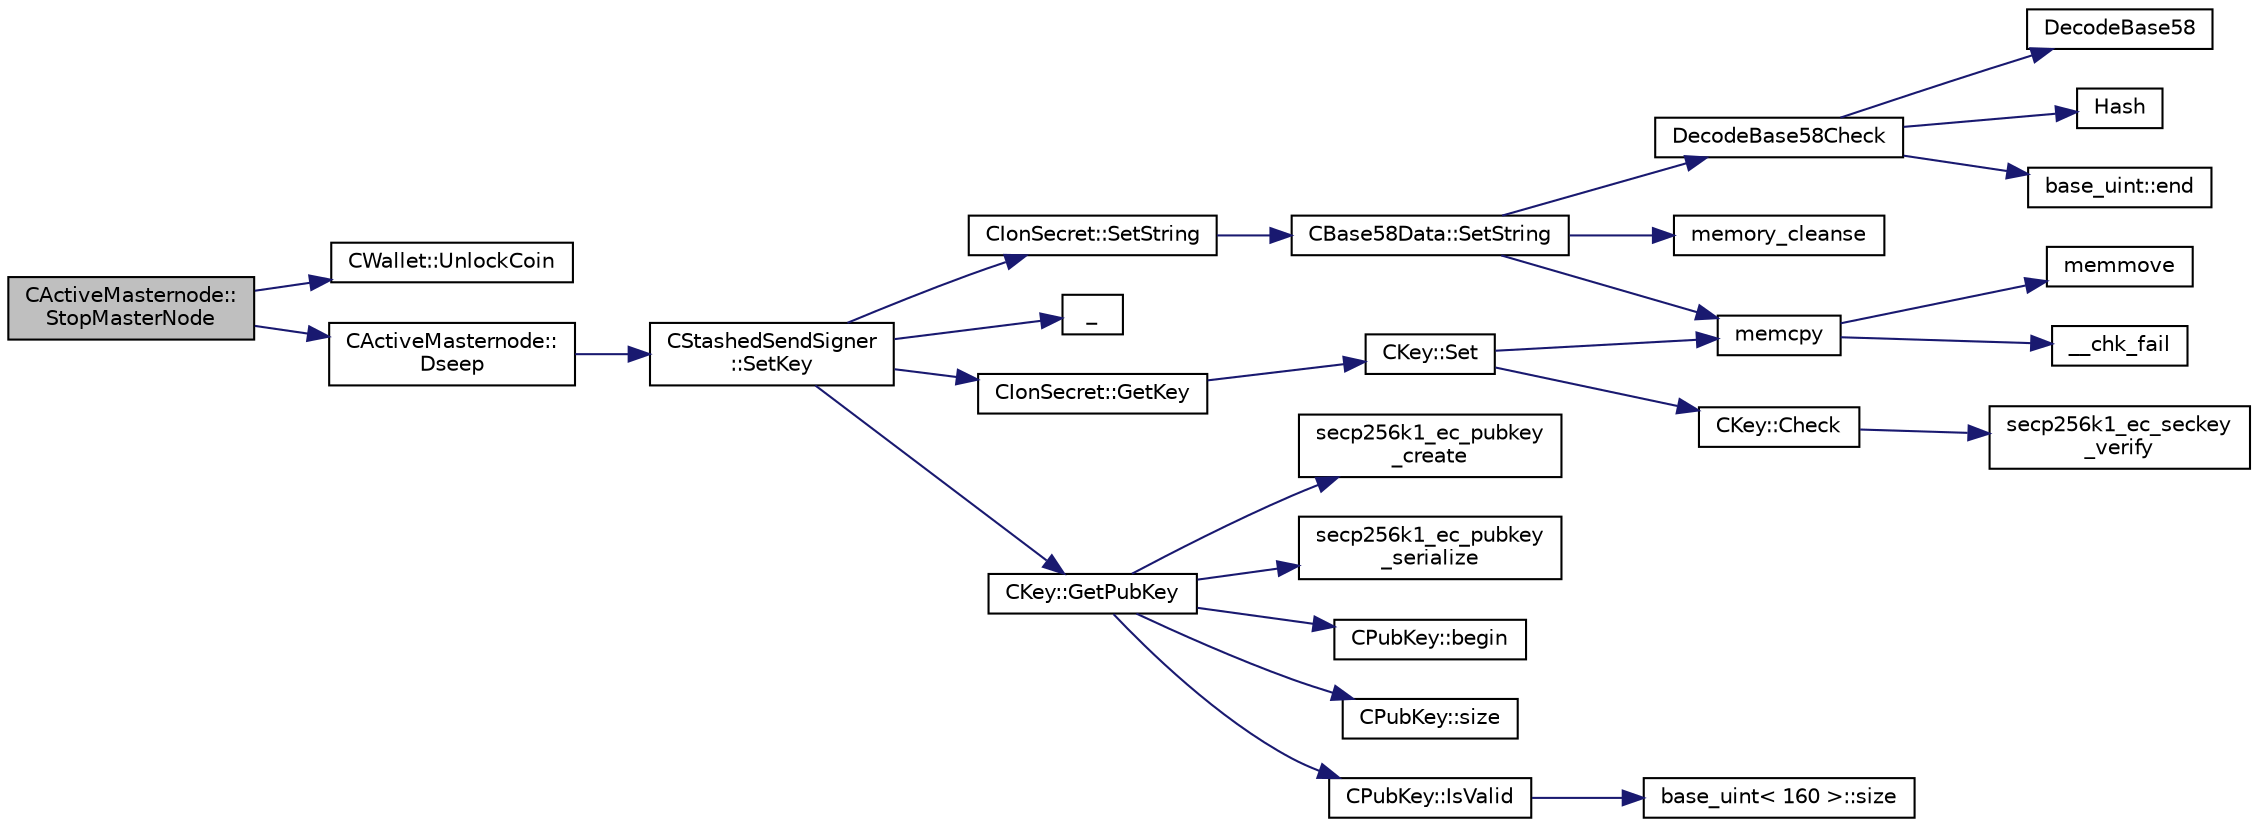 digraph "CActiveMasternode::StopMasterNode"
{
  edge [fontname="Helvetica",fontsize="10",labelfontname="Helvetica",labelfontsize="10"];
  node [fontname="Helvetica",fontsize="10",shape=record];
  rankdir="LR";
  Node606 [label="CActiveMasternode::\lStopMasterNode",height=0.2,width=0.4,color="black", fillcolor="grey75", style="filled", fontcolor="black"];
  Node606 -> Node607 [color="midnightblue",fontsize="10",style="solid",fontname="Helvetica"];
  Node607 [label="CWallet::UnlockCoin",height=0.2,width=0.4,color="black", fillcolor="white", style="filled",URL="$d2/de5/class_c_wallet.html#abd60f5b890e2c62c05c6a2de6322197f"];
  Node606 -> Node608 [color="midnightblue",fontsize="10",style="solid",fontname="Helvetica"];
  Node608 [label="CActiveMasternode::\lDseep",height=0.2,width=0.4,color="black", fillcolor="white", style="filled",URL="$d9/d29/class_c_active_masternode.html#af217e0c05aee3315421a8760db6a7a6c"];
  Node608 -> Node609 [color="midnightblue",fontsize="10",style="solid",fontname="Helvetica"];
  Node609 [label="CStashedSendSigner\l::SetKey",height=0.2,width=0.4,color="black", fillcolor="white", style="filled",URL="$da/d0a/class_c_stashed_send_signer.html#a706eb86a74431f151080cb9e466fe6ce",tooltip="Set the private/public key values, returns true if successful. "];
  Node609 -> Node610 [color="midnightblue",fontsize="10",style="solid",fontname="Helvetica"];
  Node610 [label="CIonSecret::SetString",height=0.2,width=0.4,color="black", fillcolor="white", style="filled",URL="$d3/d88/class_c_ion_secret.html#a0b279b6a41b2992fae7d3f70f7977f1c"];
  Node610 -> Node611 [color="midnightblue",fontsize="10",style="solid",fontname="Helvetica"];
  Node611 [label="CBase58Data::SetString",height=0.2,width=0.4,color="black", fillcolor="white", style="filled",URL="$d2/d08/class_c_base58_data.html#a250fa3bc97d03c7d87de5485c8b49b57"];
  Node611 -> Node612 [color="midnightblue",fontsize="10",style="solid",fontname="Helvetica"];
  Node612 [label="DecodeBase58Check",height=0.2,width=0.4,color="black", fillcolor="white", style="filled",URL="$db/d9c/base58_8cpp.html#ae2dc7ad63e243509e0871ec4a5890678",tooltip="Decode a base58-encoded string (psz) that includes a checksum into a byte vector (vchRet), return true if decoding is successful. "];
  Node612 -> Node613 [color="midnightblue",fontsize="10",style="solid",fontname="Helvetica"];
  Node613 [label="DecodeBase58",height=0.2,width=0.4,color="black", fillcolor="white", style="filled",URL="$db/d9c/base58_8cpp.html#a0f74d1d6e7e982cad4b0e538acea4538",tooltip="Decode a base58-encoded string (psz) into a byte vector (vchRet). "];
  Node612 -> Node614 [color="midnightblue",fontsize="10",style="solid",fontname="Helvetica"];
  Node614 [label="Hash",height=0.2,width=0.4,color="black", fillcolor="white", style="filled",URL="$db/dfb/hash_8h.html#ab3f6c437460137530d86e09c2c102e99"];
  Node612 -> Node615 [color="midnightblue",fontsize="10",style="solid",fontname="Helvetica"];
  Node615 [label="base_uint::end",height=0.2,width=0.4,color="black", fillcolor="white", style="filled",URL="$da/df7/classbase__uint.html#a76539ef6be800bc02e4038f457a4f74a"];
  Node611 -> Node616 [color="midnightblue",fontsize="10",style="solid",fontname="Helvetica"];
  Node616 [label="memcpy",height=0.2,width=0.4,color="black", fillcolor="white", style="filled",URL="$d5/d9f/glibc__compat_8cpp.html#a0f46826ab0466591e136db24394923cf"];
  Node616 -> Node617 [color="midnightblue",fontsize="10",style="solid",fontname="Helvetica"];
  Node617 [label="memmove",height=0.2,width=0.4,color="black", fillcolor="white", style="filled",URL="$d5/d9f/glibc__compat_8cpp.html#a9778d49e9029dd75bc53ecbbf9f5e9a1"];
  Node616 -> Node618 [color="midnightblue",fontsize="10",style="solid",fontname="Helvetica"];
  Node618 [label="__chk_fail",height=0.2,width=0.4,color="black", fillcolor="white", style="filled",URL="$d5/d9f/glibc__compat_8cpp.html#a424ac71631da5ada2976630ff67051d1"];
  Node611 -> Node619 [color="midnightblue",fontsize="10",style="solid",fontname="Helvetica"];
  Node619 [label="memory_cleanse",height=0.2,width=0.4,color="black", fillcolor="white", style="filled",URL="$da/d37/cleanse_8cpp.html#a5a4afb85dd16ecc1f6019c782db78663"];
  Node609 -> Node620 [color="midnightblue",fontsize="10",style="solid",fontname="Helvetica"];
  Node620 [label="_",height=0.2,width=0.4,color="black", fillcolor="white", style="filled",URL="$d9/d6d/ui__interface_8h.html#aad133bb6103b53cebf03fd01e2f11ba1",tooltip="Translation function: Call Translate signal on UI interface, which returns a boost::optional result..."];
  Node609 -> Node621 [color="midnightblue",fontsize="10",style="solid",fontname="Helvetica"];
  Node621 [label="CIonSecret::GetKey",height=0.2,width=0.4,color="black", fillcolor="white", style="filled",URL="$d3/d88/class_c_ion_secret.html#a5220650629f8d852bd6cffeec00df235"];
  Node621 -> Node622 [color="midnightblue",fontsize="10",style="solid",fontname="Helvetica"];
  Node622 [label="CKey::Set",height=0.2,width=0.4,color="black", fillcolor="white", style="filled",URL="$d2/d63/class_c_key.html#aaa13d5f08456bba094210c5eeabf64c8"];
  Node622 -> Node623 [color="midnightblue",fontsize="10",style="solid",fontname="Helvetica"];
  Node623 [label="CKey::Check",height=0.2,width=0.4,color="black", fillcolor="white", style="filled",URL="$d2/d63/class_c_key.html#acec869bc75fa8f4d619ab025d367a97c"];
  Node623 -> Node624 [color="midnightblue",fontsize="10",style="solid",fontname="Helvetica"];
  Node624 [label="secp256k1_ec_seckey\l_verify",height=0.2,width=0.4,color="black", fillcolor="white", style="filled",URL="$d7/dd3/secp256k1_8h.html#a366f922fc0c787351e82ff8e3a95f652",tooltip="Verify an ECDSA secret key. "];
  Node622 -> Node616 [color="midnightblue",fontsize="10",style="solid",fontname="Helvetica"];
  Node609 -> Node625 [color="midnightblue",fontsize="10",style="solid",fontname="Helvetica"];
  Node625 [label="CKey::GetPubKey",height=0.2,width=0.4,color="black", fillcolor="white", style="filled",URL="$d2/d63/class_c_key.html#aa1085c59603a62db6ec776300f250337"];
  Node625 -> Node626 [color="midnightblue",fontsize="10",style="solid",fontname="Helvetica"];
  Node626 [label="secp256k1_ec_pubkey\l_create",height=0.2,width=0.4,color="black", fillcolor="white", style="filled",URL="$d7/dd3/secp256k1_8h.html#a7438071aa8a6dc4697abe4f4659f2161",tooltip="Compute the public key for a secret key. "];
  Node625 -> Node627 [color="midnightblue",fontsize="10",style="solid",fontname="Helvetica"];
  Node627 [label="secp256k1_ec_pubkey\l_serialize",height=0.2,width=0.4,color="black", fillcolor="white", style="filled",URL="$d7/dd3/secp256k1_8h.html#a34977bf00322e510e881160c421836d7",tooltip="Serialize a pubkey object into a serialized byte sequence. "];
  Node625 -> Node628 [color="midnightblue",fontsize="10",style="solid",fontname="Helvetica"];
  Node628 [label="CPubKey::begin",height=0.2,width=0.4,color="black", fillcolor="white", style="filled",URL="$da/d4e/class_c_pub_key.html#a859ab9909d68092d6d4fc739237ab358"];
  Node625 -> Node629 [color="midnightblue",fontsize="10",style="solid",fontname="Helvetica"];
  Node629 [label="CPubKey::size",height=0.2,width=0.4,color="black", fillcolor="white", style="filled",URL="$da/d4e/class_c_pub_key.html#a6bb28fcf0a5f799c69f5b7269363b309"];
  Node625 -> Node630 [color="midnightblue",fontsize="10",style="solid",fontname="Helvetica"];
  Node630 [label="CPubKey::IsValid",height=0.2,width=0.4,color="black", fillcolor="white", style="filled",URL="$da/d4e/class_c_pub_key.html#a4fa94293cf8577fd039b9a133f6c7f30"];
  Node630 -> Node631 [color="midnightblue",fontsize="10",style="solid",fontname="Helvetica"];
  Node631 [label="base_uint\< 160 \>::size",height=0.2,width=0.4,color="black", fillcolor="white", style="filled",URL="$da/df7/classbase__uint.html#a1f49b034e686269601ea89b0319b8004"];
}
